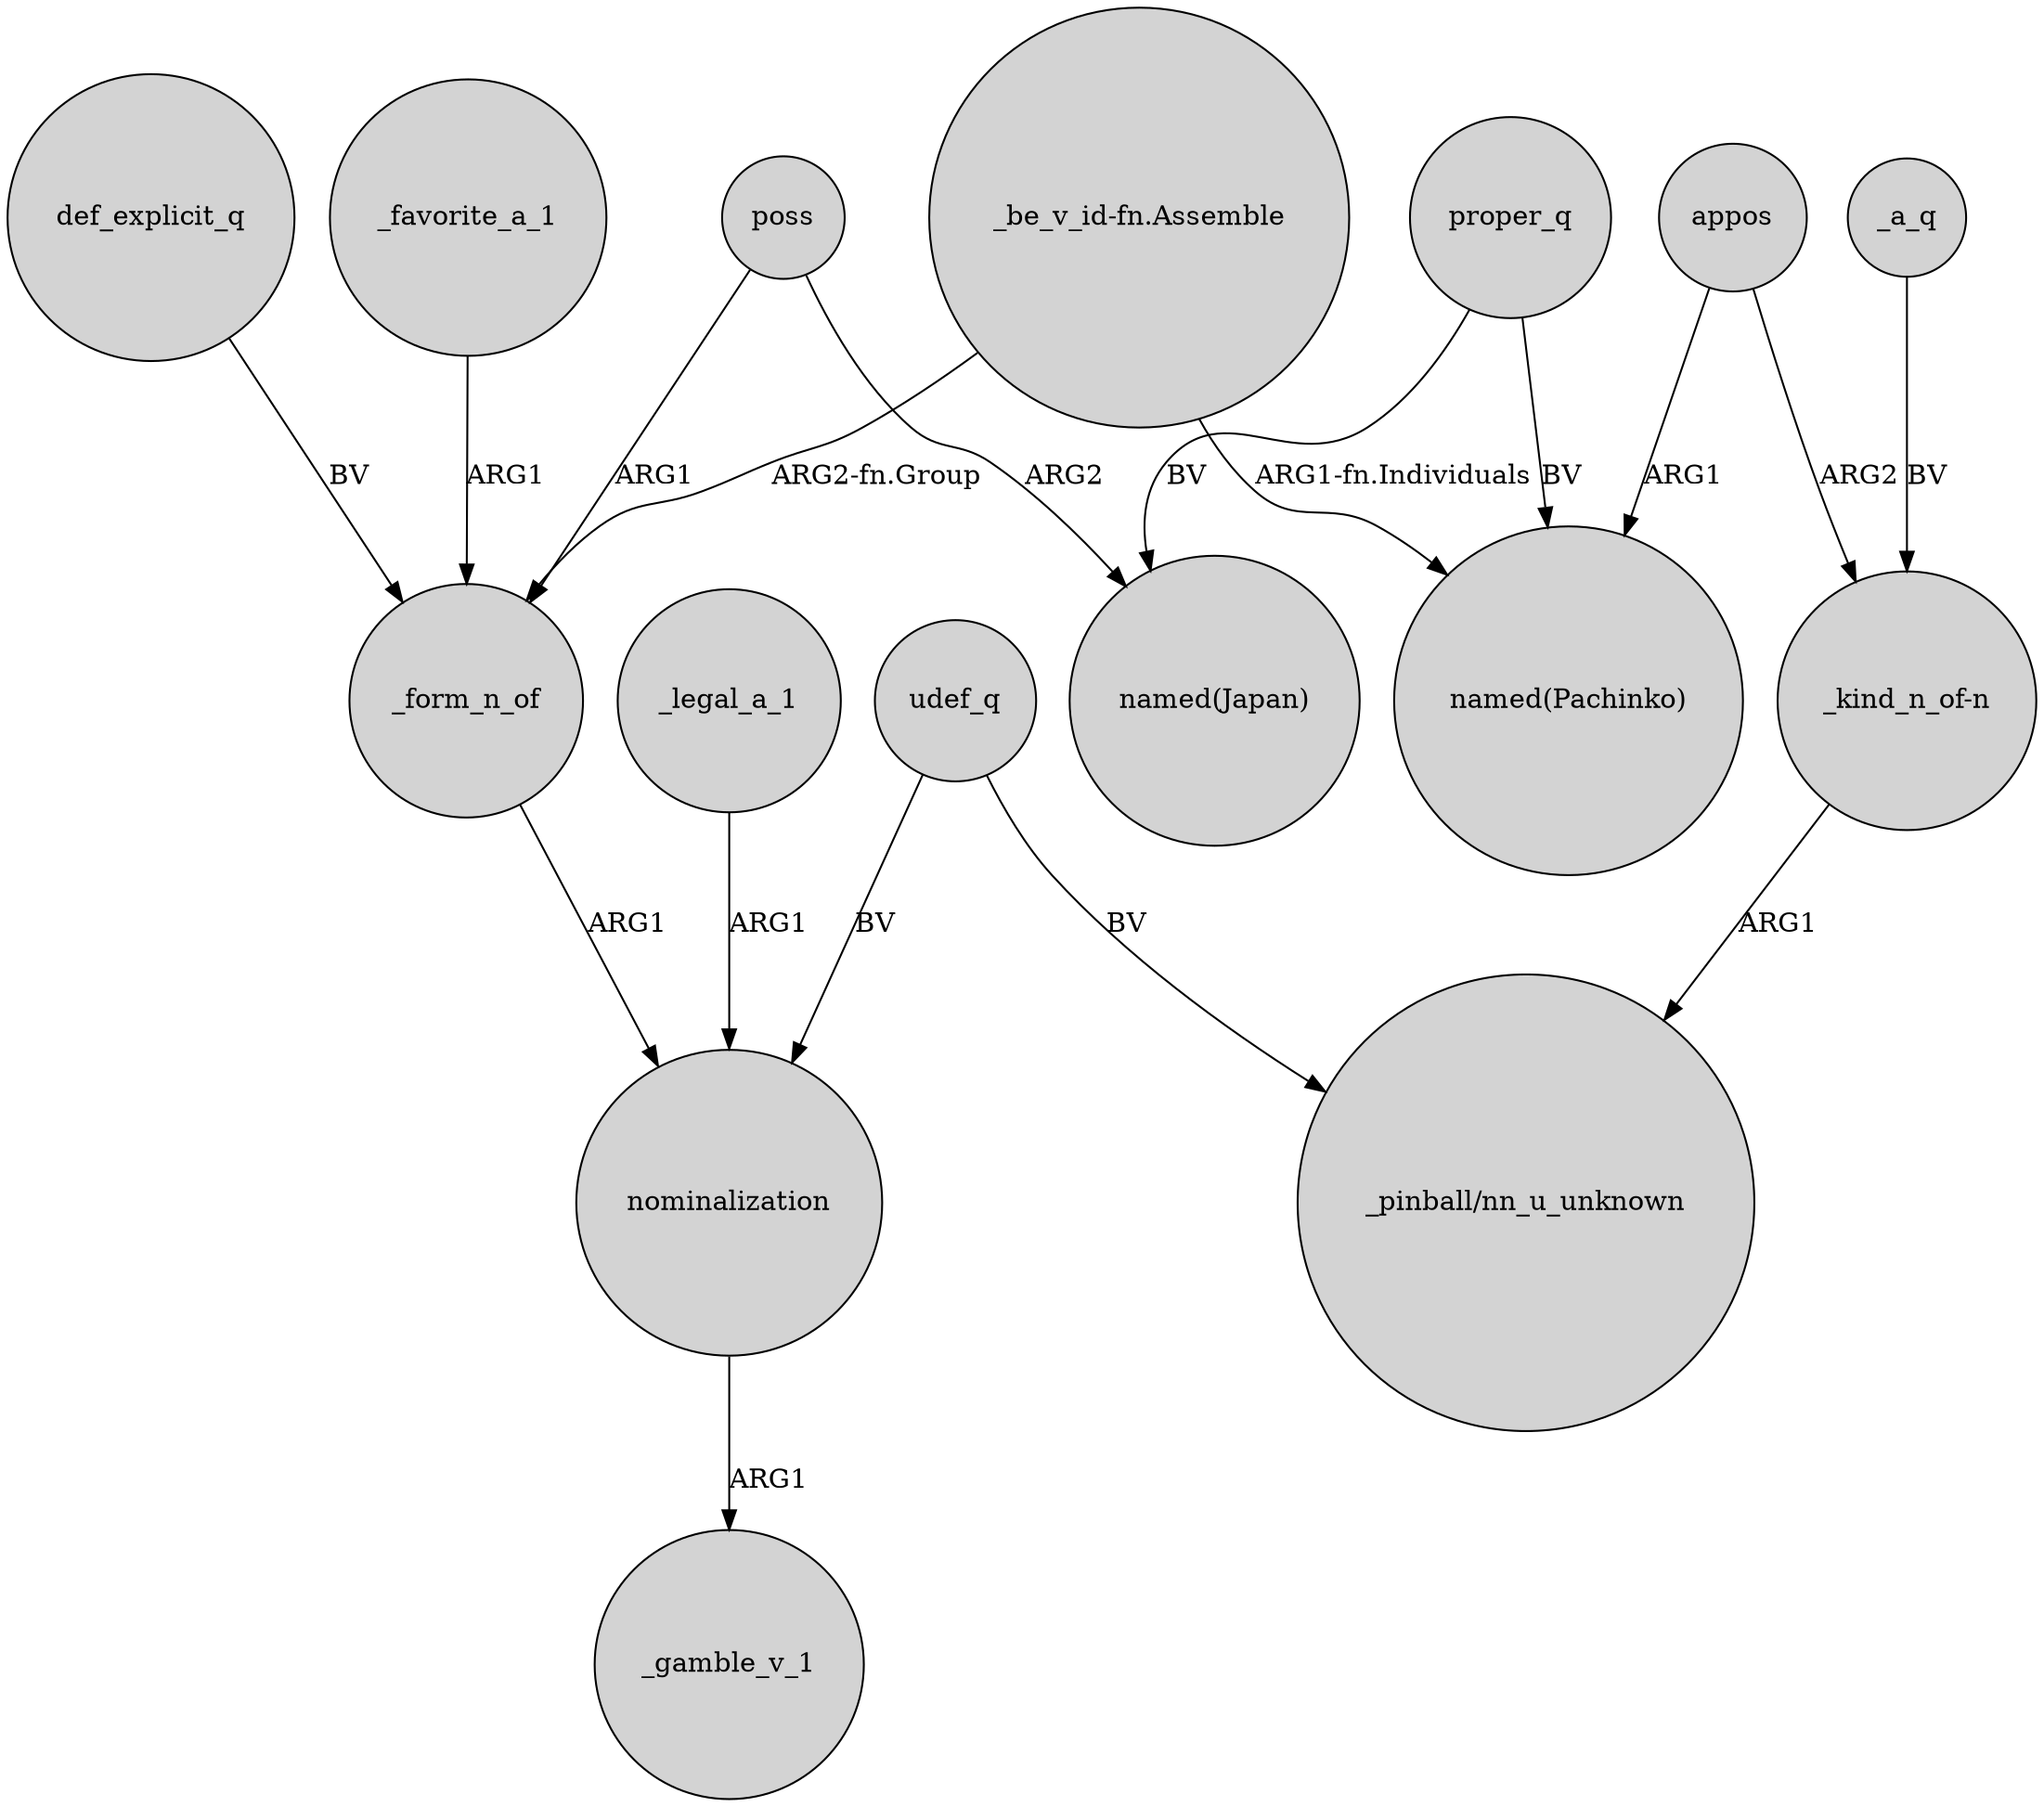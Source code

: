 digraph {
	node [shape=circle style=filled]
	"_be_v_id-fn.Assemble" -> _form_n_of [label="ARG2-fn.Group"]
	appos -> "_kind_n_of-n" [label=ARG2]
	"_kind_n_of-n" -> "_pinball/nn_u_unknown" [label=ARG1]
	"_be_v_id-fn.Assemble" -> "named(Pachinko)" [label="ARG1-fn.Individuals"]
	poss -> _form_n_of [label=ARG1]
	proper_q -> "named(Japan)" [label=BV]
	def_explicit_q -> _form_n_of [label=BV]
	_a_q -> "_kind_n_of-n" [label=BV]
	appos -> "named(Pachinko)" [label=ARG1]
	_form_n_of -> nominalization [label=ARG1]
	udef_q -> "_pinball/nn_u_unknown" [label=BV]
	_legal_a_1 -> nominalization [label=ARG1]
	nominalization -> _gamble_v_1 [label=ARG1]
	poss -> "named(Japan)" [label=ARG2]
	proper_q -> "named(Pachinko)" [label=BV]
	udef_q -> nominalization [label=BV]
	_favorite_a_1 -> _form_n_of [label=ARG1]
}
